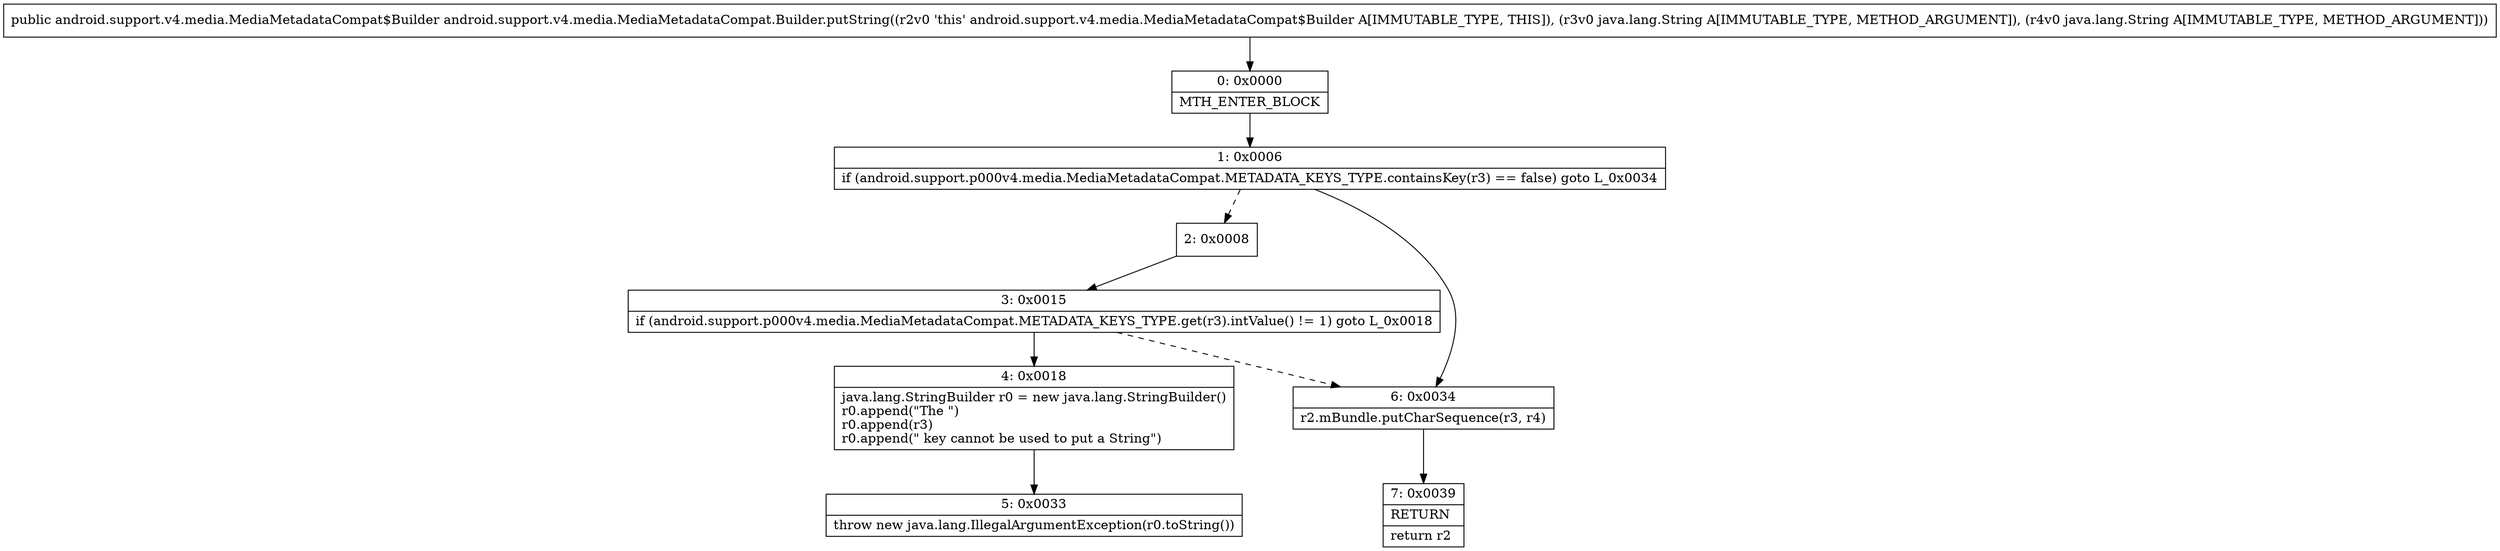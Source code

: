 digraph "CFG forandroid.support.v4.media.MediaMetadataCompat.Builder.putString(Ljava\/lang\/String;Ljava\/lang\/String;)Landroid\/support\/v4\/media\/MediaMetadataCompat$Builder;" {
Node_0 [shape=record,label="{0\:\ 0x0000|MTH_ENTER_BLOCK\l}"];
Node_1 [shape=record,label="{1\:\ 0x0006|if (android.support.p000v4.media.MediaMetadataCompat.METADATA_KEYS_TYPE.containsKey(r3) == false) goto L_0x0034\l}"];
Node_2 [shape=record,label="{2\:\ 0x0008}"];
Node_3 [shape=record,label="{3\:\ 0x0015|if (android.support.p000v4.media.MediaMetadataCompat.METADATA_KEYS_TYPE.get(r3).intValue() != 1) goto L_0x0018\l}"];
Node_4 [shape=record,label="{4\:\ 0x0018|java.lang.StringBuilder r0 = new java.lang.StringBuilder()\lr0.append(\"The \")\lr0.append(r3)\lr0.append(\" key cannot be used to put a String\")\l}"];
Node_5 [shape=record,label="{5\:\ 0x0033|throw new java.lang.IllegalArgumentException(r0.toString())\l}"];
Node_6 [shape=record,label="{6\:\ 0x0034|r2.mBundle.putCharSequence(r3, r4)\l}"];
Node_7 [shape=record,label="{7\:\ 0x0039|RETURN\l|return r2\l}"];
MethodNode[shape=record,label="{public android.support.v4.media.MediaMetadataCompat$Builder android.support.v4.media.MediaMetadataCompat.Builder.putString((r2v0 'this' android.support.v4.media.MediaMetadataCompat$Builder A[IMMUTABLE_TYPE, THIS]), (r3v0 java.lang.String A[IMMUTABLE_TYPE, METHOD_ARGUMENT]), (r4v0 java.lang.String A[IMMUTABLE_TYPE, METHOD_ARGUMENT])) }"];
MethodNode -> Node_0;
Node_0 -> Node_1;
Node_1 -> Node_2[style=dashed];
Node_1 -> Node_6;
Node_2 -> Node_3;
Node_3 -> Node_4;
Node_3 -> Node_6[style=dashed];
Node_4 -> Node_5;
Node_6 -> Node_7;
}

